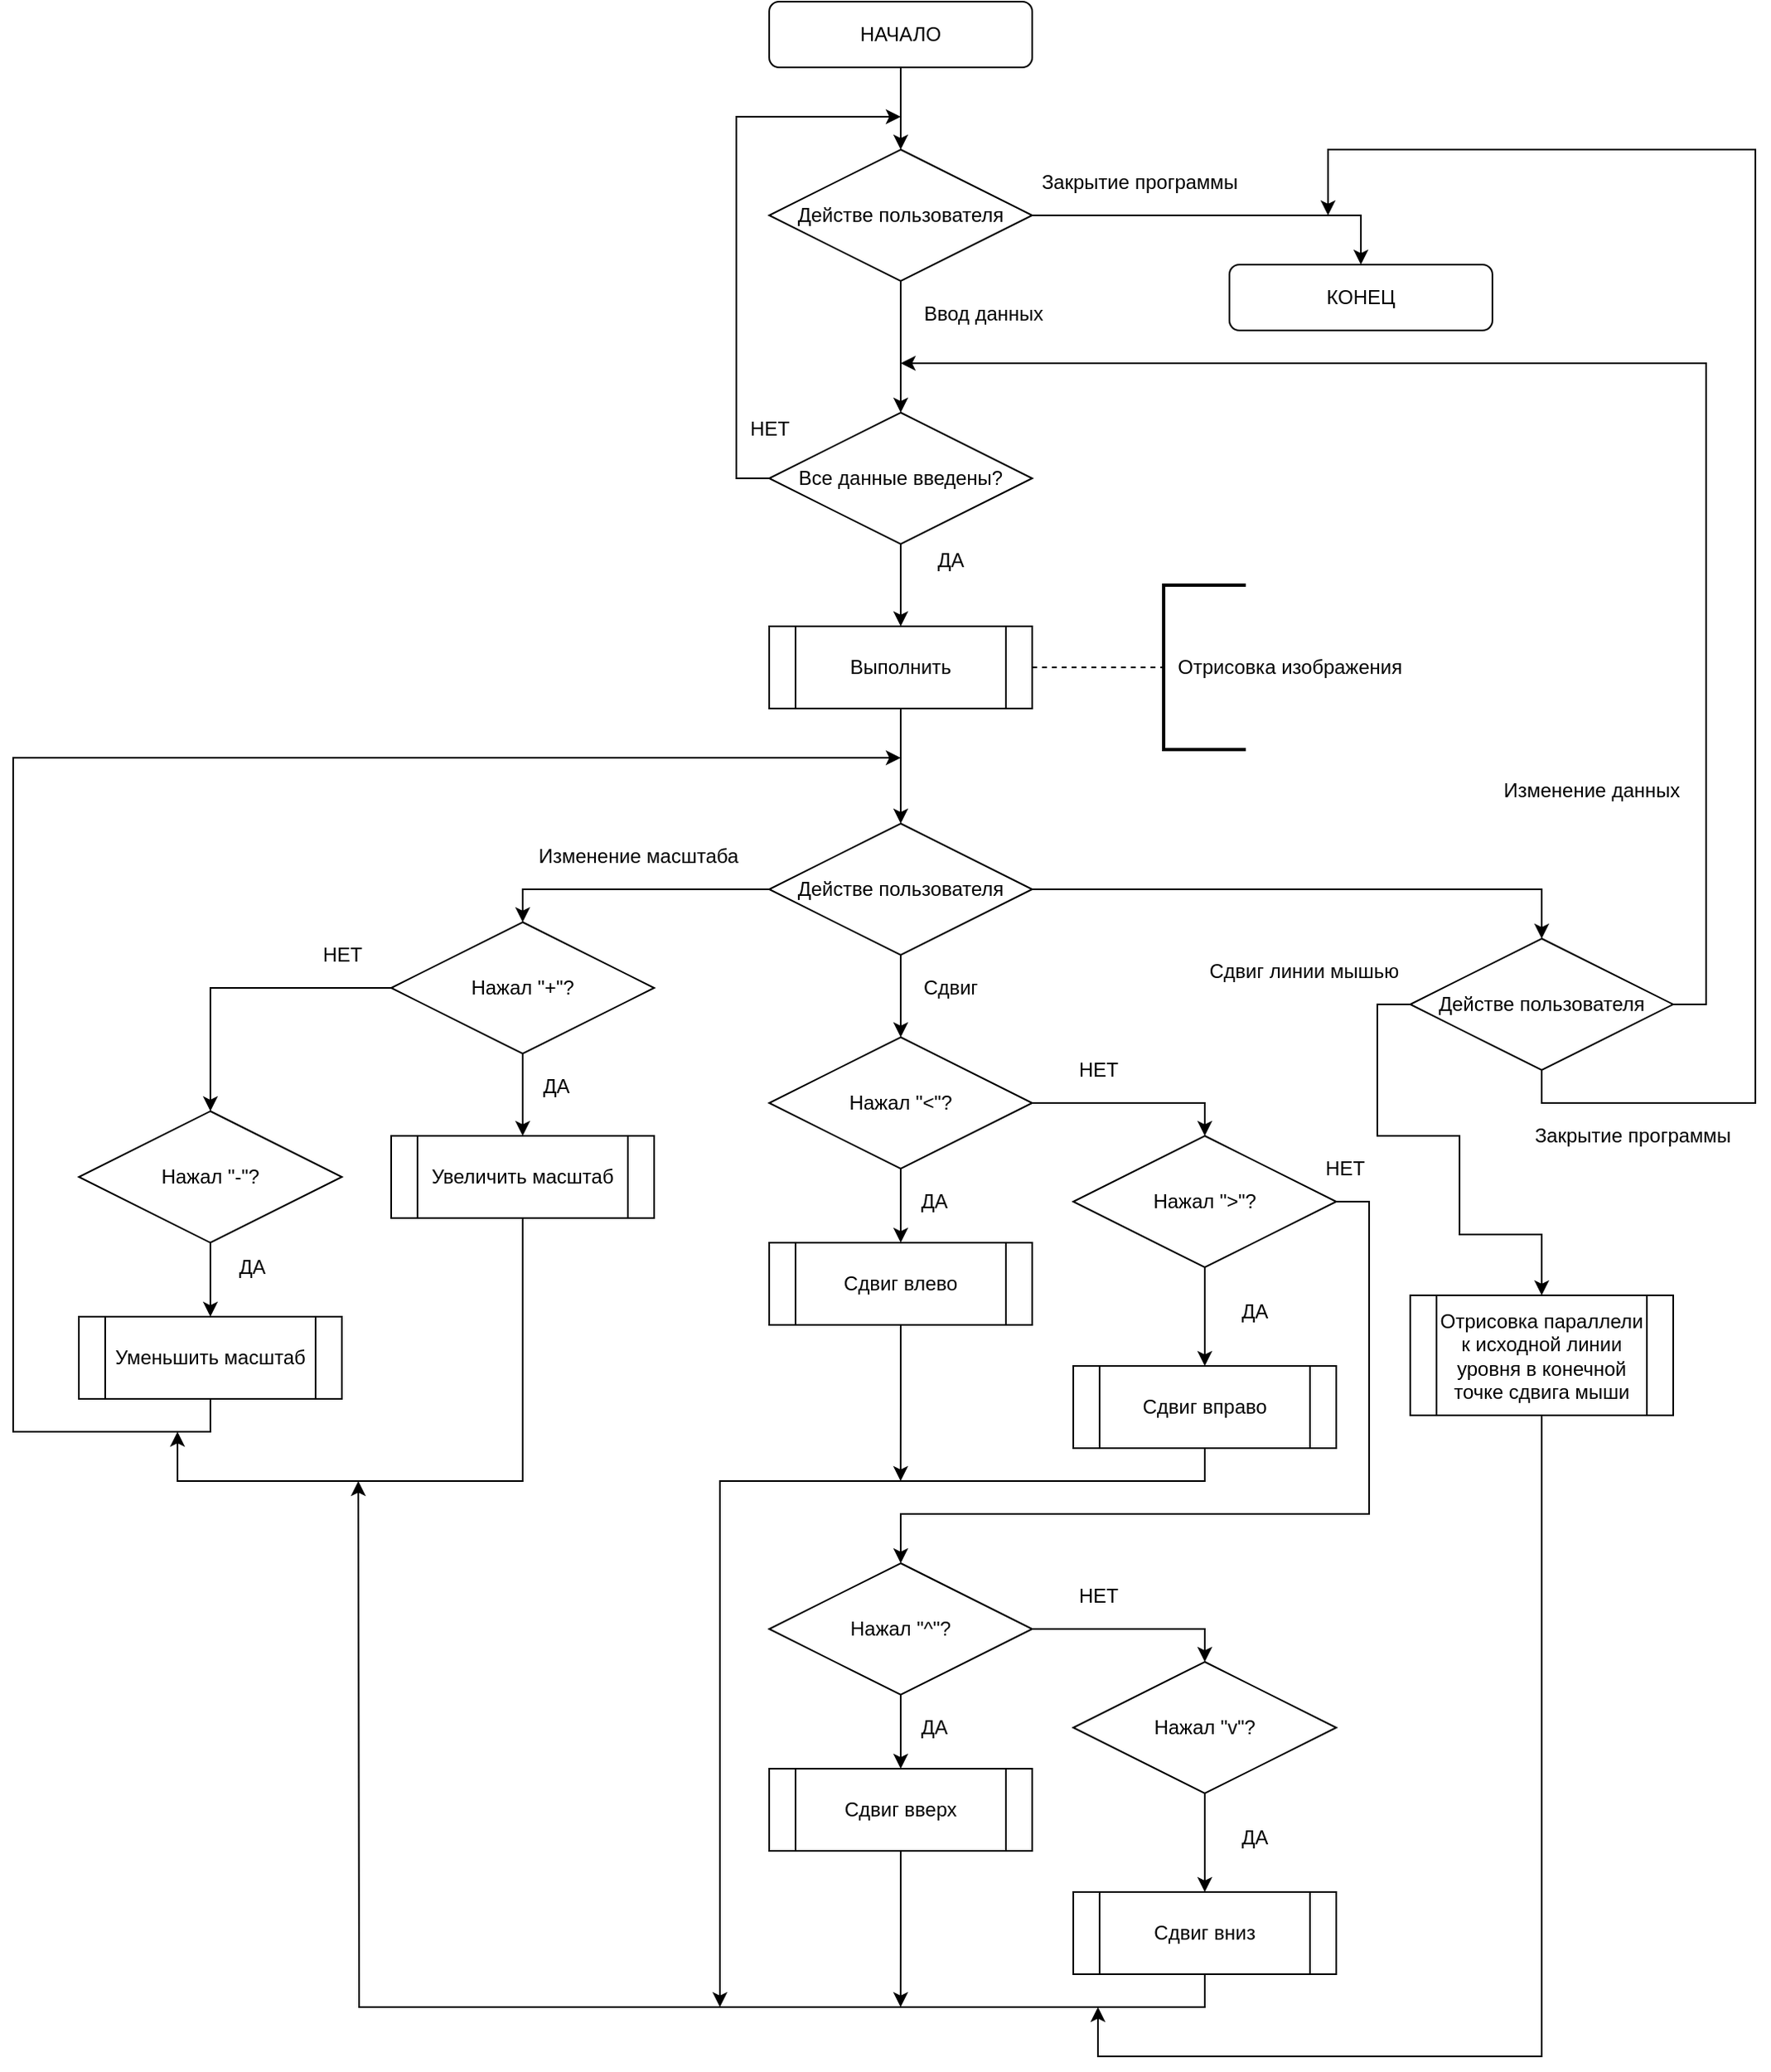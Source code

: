 <mxfile version="16.1.0" type="device"><diagram id="UJG1Zbp0447MyfNKEAgg" name="Page-1"><mxGraphModel dx="2370" dy="1270" grid="1" gridSize="10" guides="1" tooltips="1" connect="1" arrows="1" fold="1" page="1" pageScale="1" pageWidth="1169" pageHeight="1654" math="0" shadow="0"><root><mxCell id="0"/><mxCell id="1" parent="0"/><mxCell id="i6AjBX0CeWENbTDECSqz-16" style="edgeStyle=orthogonalEdgeStyle;rounded=0;orthogonalLoop=1;jettySize=auto;html=1;exitX=0.5;exitY=1;exitDx=0;exitDy=0;entryX=0.5;entryY=0;entryDx=0;entryDy=0;" edge="1" parent="1" source="i6AjBX0CeWENbTDECSqz-1" target="i6AjBX0CeWENbTDECSqz-15"><mxGeometry relative="1" as="geometry"/></mxCell><mxCell id="i6AjBX0CeWENbTDECSqz-1" value="НАЧАЛО" style="rounded=1;whiteSpace=wrap;html=1;" vertex="1" parent="1"><mxGeometry x="520" y="40" width="160" height="40" as="geometry"/></mxCell><mxCell id="i6AjBX0CeWENbTDECSqz-12" style="edgeStyle=orthogonalEdgeStyle;rounded=0;orthogonalLoop=1;jettySize=auto;html=1;exitX=0.5;exitY=1;exitDx=0;exitDy=0;entryX=0.5;entryY=0;entryDx=0;entryDy=0;" edge="1" parent="1" source="i6AjBX0CeWENbTDECSqz-15" target="i6AjBX0CeWENbTDECSqz-11"><mxGeometry relative="1" as="geometry"><mxPoint x="600" y="310" as="sourcePoint"/></mxGeometry></mxCell><mxCell id="i6AjBX0CeWENbTDECSqz-33" style="edgeStyle=orthogonalEdgeStyle;rounded=0;orthogonalLoop=1;jettySize=auto;html=1;exitX=0;exitY=0.5;exitDx=0;exitDy=0;" edge="1" parent="1" source="i6AjBX0CeWENbTDECSqz-11"><mxGeometry relative="1" as="geometry"><mxPoint x="600" y="110" as="targetPoint"/><Array as="points"><mxPoint x="500" y="330"/><mxPoint x="500" y="110"/></Array></mxGeometry></mxCell><mxCell id="i6AjBX0CeWENbTDECSqz-37" style="edgeStyle=orthogonalEdgeStyle;rounded=0;orthogonalLoop=1;jettySize=auto;html=1;exitX=0.5;exitY=1;exitDx=0;exitDy=0;entryX=0.5;entryY=0;entryDx=0;entryDy=0;" edge="1" parent="1" source="i6AjBX0CeWENbTDECSqz-11" target="i6AjBX0CeWENbTDECSqz-36"><mxGeometry relative="1" as="geometry"/></mxCell><mxCell id="i6AjBX0CeWENbTDECSqz-11" value="Все данные введены?" style="rhombus;whiteSpace=wrap;html=1;" vertex="1" parent="1"><mxGeometry x="520" y="290" width="160" height="80" as="geometry"/></mxCell><mxCell id="i6AjBX0CeWENbTDECSqz-14" value="НЕТ" style="text;html=1;align=center;verticalAlign=middle;resizable=0;points=[];autosize=1;strokeColor=none;fillColor=none;" vertex="1" parent="1"><mxGeometry x="500" y="290" width="40" height="20" as="geometry"/></mxCell><mxCell id="i6AjBX0CeWENbTDECSqz-18" style="edgeStyle=orthogonalEdgeStyle;rounded=0;orthogonalLoop=1;jettySize=auto;html=1;exitX=1;exitY=0.5;exitDx=0;exitDy=0;entryX=0.5;entryY=0;entryDx=0;entryDy=0;" edge="1" parent="1" source="i6AjBX0CeWENbTDECSqz-15" target="i6AjBX0CeWENbTDECSqz-17"><mxGeometry relative="1" as="geometry"/></mxCell><mxCell id="i6AjBX0CeWENbTDECSqz-15" value="Действе пользователя" style="rhombus;whiteSpace=wrap;html=1;" vertex="1" parent="1"><mxGeometry x="520" y="130" width="160" height="80" as="geometry"/></mxCell><mxCell id="i6AjBX0CeWENbTDECSqz-17" value="КОНЕЦ" style="rounded=1;whiteSpace=wrap;html=1;" vertex="1" parent="1"><mxGeometry x="800" y="200" width="160" height="40" as="geometry"/></mxCell><mxCell id="i6AjBX0CeWENbTDECSqz-19" value="Закрытие программы" style="text;html=1;align=center;verticalAlign=middle;resizable=0;points=[];autosize=1;strokeColor=none;fillColor=none;" vertex="1" parent="1"><mxGeometry x="680" y="140" width="130" height="20" as="geometry"/></mxCell><mxCell id="i6AjBX0CeWENbTDECSqz-22" value="Ввод данных" style="text;html=1;align=center;verticalAlign=middle;resizable=0;points=[];autosize=1;strokeColor=none;fillColor=none;" vertex="1" parent="1"><mxGeometry x="605" y="220" width="90" height="20" as="geometry"/></mxCell><mxCell id="i6AjBX0CeWENbTDECSqz-42" style="edgeStyle=orthogonalEdgeStyle;rounded=0;orthogonalLoop=1;jettySize=auto;html=1;exitX=0.5;exitY=1;exitDx=0;exitDy=0;" edge="1" parent="1" source="i6AjBX0CeWENbTDECSqz-36" target="i6AjBX0CeWENbTDECSqz-41"><mxGeometry relative="1" as="geometry"/></mxCell><mxCell id="i6AjBX0CeWENbTDECSqz-36" value="Выполнить" style="shape=process;whiteSpace=wrap;html=1;backgroundOutline=1;" vertex="1" parent="1"><mxGeometry x="520" y="420" width="160" height="50" as="geometry"/></mxCell><mxCell id="i6AjBX0CeWENbTDECSqz-38" value="ДА" style="text;html=1;align=center;verticalAlign=middle;resizable=0;points=[];autosize=1;strokeColor=none;fillColor=none;" vertex="1" parent="1"><mxGeometry x="615" y="370" width="30" height="20" as="geometry"/></mxCell><mxCell id="i6AjBX0CeWENbTDECSqz-39" value="" style="endArrow=none;dashed=1;html=1;rounded=0;exitX=1;exitY=0.5;exitDx=0;exitDy=0;" edge="1" parent="1" source="i6AjBX0CeWENbTDECSqz-36"><mxGeometry width="50" height="50" relative="1" as="geometry"><mxPoint x="720" y="470" as="sourcePoint"/><mxPoint x="760" y="445" as="targetPoint"/></mxGeometry></mxCell><mxCell id="i6AjBX0CeWENbTDECSqz-40" value="&amp;nbsp; Отрисовка изображения&amp;nbsp;" style="strokeWidth=2;html=1;shape=mxgraph.flowchart.annotation_1;align=left;pointerEvents=1;" vertex="1" parent="1"><mxGeometry x="760" y="395" width="50" height="100" as="geometry"/></mxCell><mxCell id="i6AjBX0CeWENbTDECSqz-47" style="edgeStyle=orthogonalEdgeStyle;rounded=0;orthogonalLoop=1;jettySize=auto;html=1;exitX=0;exitY=0.5;exitDx=0;exitDy=0;entryX=0.5;entryY=0;entryDx=0;entryDy=0;" edge="1" parent="1" source="i6AjBX0CeWENbTDECSqz-41" target="i6AjBX0CeWENbTDECSqz-46"><mxGeometry relative="1" as="geometry"/></mxCell><mxCell id="i6AjBX0CeWENbTDECSqz-63" style="edgeStyle=orthogonalEdgeStyle;rounded=0;orthogonalLoop=1;jettySize=auto;html=1;exitX=0.5;exitY=1;exitDx=0;exitDy=0;entryX=0.5;entryY=0;entryDx=0;entryDy=0;" edge="1" parent="1" source="i6AjBX0CeWENbTDECSqz-41" target="i6AjBX0CeWENbTDECSqz-62"><mxGeometry relative="1" as="geometry"/></mxCell><mxCell id="i6AjBX0CeWENbTDECSqz-91" style="edgeStyle=orthogonalEdgeStyle;rounded=0;orthogonalLoop=1;jettySize=auto;html=1;exitX=1;exitY=0.5;exitDx=0;exitDy=0;entryX=0.5;entryY=0;entryDx=0;entryDy=0;" edge="1" parent="1" source="i6AjBX0CeWENbTDECSqz-41" target="i6AjBX0CeWENbTDECSqz-90"><mxGeometry relative="1" as="geometry"/></mxCell><mxCell id="i6AjBX0CeWENbTDECSqz-41" value="Действе пользователя" style="rhombus;whiteSpace=wrap;html=1;" vertex="1" parent="1"><mxGeometry x="520" y="540" width="160" height="80" as="geometry"/></mxCell><mxCell id="i6AjBX0CeWENbTDECSqz-50" style="edgeStyle=orthogonalEdgeStyle;rounded=0;orthogonalLoop=1;jettySize=auto;html=1;exitX=0.5;exitY=1;exitDx=0;exitDy=0;entryX=0.5;entryY=0;entryDx=0;entryDy=0;" edge="1" parent="1" source="i6AjBX0CeWENbTDECSqz-46" target="i6AjBX0CeWENbTDECSqz-49"><mxGeometry relative="1" as="geometry"/></mxCell><mxCell id="i6AjBX0CeWENbTDECSqz-53" style="edgeStyle=orthogonalEdgeStyle;rounded=0;orthogonalLoop=1;jettySize=auto;html=1;exitX=0;exitY=0.5;exitDx=0;exitDy=0;entryX=0.5;entryY=0;entryDx=0;entryDy=0;" edge="1" parent="1" source="i6AjBX0CeWENbTDECSqz-46" target="i6AjBX0CeWENbTDECSqz-52"><mxGeometry relative="1" as="geometry"/></mxCell><mxCell id="i6AjBX0CeWENbTDECSqz-46" value="Нажал &quot;+&quot;?" style="rhombus;whiteSpace=wrap;html=1;" vertex="1" parent="1"><mxGeometry x="290" y="600" width="160" height="80" as="geometry"/></mxCell><mxCell id="i6AjBX0CeWENbTDECSqz-48" value="Изменение масштаба" style="text;html=1;align=center;verticalAlign=middle;resizable=0;points=[];autosize=1;strokeColor=none;fillColor=none;" vertex="1" parent="1"><mxGeometry x="370" y="550" width="140" height="20" as="geometry"/></mxCell><mxCell id="i6AjBX0CeWENbTDECSqz-61" style="edgeStyle=orthogonalEdgeStyle;rounded=0;orthogonalLoop=1;jettySize=auto;html=1;exitX=0.5;exitY=1;exitDx=0;exitDy=0;" edge="1" parent="1" source="i6AjBX0CeWENbTDECSqz-49"><mxGeometry relative="1" as="geometry"><mxPoint x="160" y="910" as="targetPoint"/><Array as="points"><mxPoint x="370" y="940"/><mxPoint x="160" y="940"/></Array></mxGeometry></mxCell><mxCell id="i6AjBX0CeWENbTDECSqz-49" value="Увеличить масштаб" style="shape=process;whiteSpace=wrap;html=1;backgroundOutline=1;" vertex="1" parent="1"><mxGeometry x="290" y="730" width="160" height="50" as="geometry"/></mxCell><mxCell id="i6AjBX0CeWENbTDECSqz-51" value="ДА" style="text;html=1;align=center;verticalAlign=middle;resizable=0;points=[];autosize=1;strokeColor=none;fillColor=none;" vertex="1" parent="1"><mxGeometry x="375" y="690" width="30" height="20" as="geometry"/></mxCell><mxCell id="i6AjBX0CeWENbTDECSqz-55" style="edgeStyle=orthogonalEdgeStyle;rounded=0;orthogonalLoop=1;jettySize=auto;html=1;exitX=0.5;exitY=1;exitDx=0;exitDy=0;entryX=0.5;entryY=0;entryDx=0;entryDy=0;" edge="1" parent="1" source="i6AjBX0CeWENbTDECSqz-52" target="i6AjBX0CeWENbTDECSqz-54"><mxGeometry relative="1" as="geometry"/></mxCell><mxCell id="i6AjBX0CeWENbTDECSqz-52" value="Нажал &quot;-&quot;?" style="rhombus;whiteSpace=wrap;html=1;" vertex="1" parent="1"><mxGeometry x="100" y="715" width="160" height="80" as="geometry"/></mxCell><mxCell id="i6AjBX0CeWENbTDECSqz-59" style="edgeStyle=orthogonalEdgeStyle;rounded=0;orthogonalLoop=1;jettySize=auto;html=1;exitX=0.5;exitY=1;exitDx=0;exitDy=0;" edge="1" parent="1" source="i6AjBX0CeWENbTDECSqz-54"><mxGeometry relative="1" as="geometry"><mxPoint x="600" y="500" as="targetPoint"/><Array as="points"><mxPoint x="180" y="910"/><mxPoint x="60" y="910"/><mxPoint x="60" y="500"/></Array></mxGeometry></mxCell><mxCell id="i6AjBX0CeWENbTDECSqz-54" value="Уменьшить масштаб" style="shape=process;whiteSpace=wrap;html=1;backgroundOutline=1;" vertex="1" parent="1"><mxGeometry x="100" y="840" width="160" height="50" as="geometry"/></mxCell><mxCell id="i6AjBX0CeWENbTDECSqz-58" value="ДА" style="text;html=1;align=center;verticalAlign=middle;resizable=0;points=[];autosize=1;strokeColor=none;fillColor=none;" vertex="1" parent="1"><mxGeometry x="190" y="800" width="30" height="20" as="geometry"/></mxCell><mxCell id="i6AjBX0CeWENbTDECSqz-60" value="НЕТ" style="text;html=1;align=center;verticalAlign=middle;resizable=0;points=[];autosize=1;strokeColor=none;fillColor=none;" vertex="1" parent="1"><mxGeometry x="240" y="610" width="40" height="20" as="geometry"/></mxCell><mxCell id="i6AjBX0CeWENbTDECSqz-66" style="edgeStyle=orthogonalEdgeStyle;rounded=0;orthogonalLoop=1;jettySize=auto;html=1;exitX=0.5;exitY=1;exitDx=0;exitDy=0;entryX=0.5;entryY=0;entryDx=0;entryDy=0;" edge="1" parent="1" source="i6AjBX0CeWENbTDECSqz-62" target="i6AjBX0CeWENbTDECSqz-65"><mxGeometry relative="1" as="geometry"/></mxCell><mxCell id="i6AjBX0CeWENbTDECSqz-69" style="edgeStyle=orthogonalEdgeStyle;rounded=0;orthogonalLoop=1;jettySize=auto;html=1;exitX=1;exitY=0.5;exitDx=0;exitDy=0;entryX=0.5;entryY=0;entryDx=0;entryDy=0;" edge="1" parent="1" source="i6AjBX0CeWENbTDECSqz-62" target="i6AjBX0CeWENbTDECSqz-68"><mxGeometry relative="1" as="geometry"/></mxCell><mxCell id="i6AjBX0CeWENbTDECSqz-62" value="Нажал &quot;&amp;lt;&quot;?" style="rhombus;whiteSpace=wrap;html=1;" vertex="1" parent="1"><mxGeometry x="520" y="670" width="160" height="80" as="geometry"/></mxCell><mxCell id="i6AjBX0CeWENbTDECSqz-64" value="Сдвиг" style="text;html=1;align=center;verticalAlign=middle;resizable=0;points=[];autosize=1;strokeColor=none;fillColor=none;" vertex="1" parent="1"><mxGeometry x="605" y="630" width="50" height="20" as="geometry"/></mxCell><mxCell id="i6AjBX0CeWENbTDECSqz-89" style="edgeStyle=orthogonalEdgeStyle;rounded=0;orthogonalLoop=1;jettySize=auto;html=1;exitX=0.5;exitY=1;exitDx=0;exitDy=0;" edge="1" parent="1" source="i6AjBX0CeWENbTDECSqz-65"><mxGeometry relative="1" as="geometry"><mxPoint x="599.941" y="940" as="targetPoint"/></mxGeometry></mxCell><mxCell id="i6AjBX0CeWENbTDECSqz-65" value="Cдвиг влево" style="shape=process;whiteSpace=wrap;html=1;backgroundOutline=1;" vertex="1" parent="1"><mxGeometry x="520" y="795" width="160" height="50" as="geometry"/></mxCell><mxCell id="i6AjBX0CeWENbTDECSqz-67" value="ДА" style="text;html=1;align=center;verticalAlign=middle;resizable=0;points=[];autosize=1;strokeColor=none;fillColor=none;" vertex="1" parent="1"><mxGeometry x="605" y="760" width="30" height="20" as="geometry"/></mxCell><mxCell id="i6AjBX0CeWENbTDECSqz-71" style="edgeStyle=orthogonalEdgeStyle;rounded=0;orthogonalLoop=1;jettySize=auto;html=1;exitX=0.5;exitY=1;exitDx=0;exitDy=0;entryX=0.5;entryY=0;entryDx=0;entryDy=0;" edge="1" parent="1" source="i6AjBX0CeWENbTDECSqz-68" target="i6AjBX0CeWENbTDECSqz-70"><mxGeometry relative="1" as="geometry"/></mxCell><mxCell id="i6AjBX0CeWENbTDECSqz-84" style="edgeStyle=orthogonalEdgeStyle;rounded=0;orthogonalLoop=1;jettySize=auto;html=1;exitX=1;exitY=0.5;exitDx=0;exitDy=0;entryX=0.5;entryY=0;entryDx=0;entryDy=0;" edge="1" parent="1" source="i6AjBX0CeWENbTDECSqz-68" target="i6AjBX0CeWENbTDECSqz-76"><mxGeometry relative="1" as="geometry"><Array as="points"><mxPoint x="885" y="770"/><mxPoint x="885" y="960"/><mxPoint x="600" y="960"/></Array></mxGeometry></mxCell><mxCell id="i6AjBX0CeWENbTDECSqz-68" value="Нажал &quot;&amp;gt;&quot;?" style="rhombus;whiteSpace=wrap;html=1;" vertex="1" parent="1"><mxGeometry x="705" y="730" width="160" height="80" as="geometry"/></mxCell><mxCell id="i6AjBX0CeWENbTDECSqz-88" style="edgeStyle=orthogonalEdgeStyle;rounded=0;orthogonalLoop=1;jettySize=auto;html=1;exitX=0.5;exitY=1;exitDx=0;exitDy=0;" edge="1" parent="1" source="i6AjBX0CeWENbTDECSqz-70"><mxGeometry relative="1" as="geometry"><mxPoint x="490" y="1260" as="targetPoint"/><Array as="points"><mxPoint x="785" y="940"/><mxPoint x="490" y="940"/></Array></mxGeometry></mxCell><mxCell id="i6AjBX0CeWENbTDECSqz-70" value="Cдвиг вправо" style="shape=process;whiteSpace=wrap;html=1;backgroundOutline=1;" vertex="1" parent="1"><mxGeometry x="705" y="870" width="160" height="50" as="geometry"/></mxCell><mxCell id="i6AjBX0CeWENbTDECSqz-72" value="ДА" style="text;html=1;align=center;verticalAlign=middle;resizable=0;points=[];autosize=1;strokeColor=none;fillColor=none;" vertex="1" parent="1"><mxGeometry x="800" y="827" width="30" height="20" as="geometry"/></mxCell><mxCell id="i6AjBX0CeWENbTDECSqz-73" value="НЕТ" style="text;html=1;align=center;verticalAlign=middle;resizable=0;points=[];autosize=1;strokeColor=none;fillColor=none;" vertex="1" parent="1"><mxGeometry x="700" y="680" width="40" height="20" as="geometry"/></mxCell><mxCell id="i6AjBX0CeWENbTDECSqz-74" style="edgeStyle=orthogonalEdgeStyle;rounded=0;orthogonalLoop=1;jettySize=auto;html=1;exitX=0.5;exitY=1;exitDx=0;exitDy=0;entryX=0.5;entryY=0;entryDx=0;entryDy=0;" edge="1" parent="1" source="i6AjBX0CeWENbTDECSqz-76" target="i6AjBX0CeWENbTDECSqz-77"><mxGeometry relative="1" as="geometry"/></mxCell><mxCell id="i6AjBX0CeWENbTDECSqz-75" style="edgeStyle=orthogonalEdgeStyle;rounded=0;orthogonalLoop=1;jettySize=auto;html=1;exitX=1;exitY=0.5;exitDx=0;exitDy=0;entryX=0.5;entryY=0;entryDx=0;entryDy=0;" edge="1" parent="1" source="i6AjBX0CeWENbTDECSqz-76" target="i6AjBX0CeWENbTDECSqz-80"><mxGeometry relative="1" as="geometry"/></mxCell><mxCell id="i6AjBX0CeWENbTDECSqz-76" value="Нажал &quot;^&quot;?" style="rhombus;whiteSpace=wrap;html=1;" vertex="1" parent="1"><mxGeometry x="520" y="990" width="160" height="80" as="geometry"/></mxCell><mxCell id="i6AjBX0CeWENbTDECSqz-87" style="edgeStyle=orthogonalEdgeStyle;rounded=0;orthogonalLoop=1;jettySize=auto;html=1;exitX=0.5;exitY=1;exitDx=0;exitDy=0;" edge="1" parent="1" source="i6AjBX0CeWENbTDECSqz-77"><mxGeometry relative="1" as="geometry"><mxPoint x="599.941" y="1260" as="targetPoint"/></mxGeometry></mxCell><mxCell id="i6AjBX0CeWENbTDECSqz-77" value="Cдвиг вверх" style="shape=process;whiteSpace=wrap;html=1;backgroundOutline=1;" vertex="1" parent="1"><mxGeometry x="520" y="1115" width="160" height="50" as="geometry"/></mxCell><mxCell id="i6AjBX0CeWENbTDECSqz-78" value="ДА" style="text;html=1;align=center;verticalAlign=middle;resizable=0;points=[];autosize=1;strokeColor=none;fillColor=none;" vertex="1" parent="1"><mxGeometry x="605" y="1080" width="30" height="20" as="geometry"/></mxCell><mxCell id="i6AjBX0CeWENbTDECSqz-79" style="edgeStyle=orthogonalEdgeStyle;rounded=0;orthogonalLoop=1;jettySize=auto;html=1;exitX=0.5;exitY=1;exitDx=0;exitDy=0;entryX=0.5;entryY=0;entryDx=0;entryDy=0;" edge="1" parent="1" source="i6AjBX0CeWENbTDECSqz-80" target="i6AjBX0CeWENbTDECSqz-81"><mxGeometry relative="1" as="geometry"/></mxCell><mxCell id="i6AjBX0CeWENbTDECSqz-80" value="Нажал &quot;v&quot;?" style="rhombus;whiteSpace=wrap;html=1;" vertex="1" parent="1"><mxGeometry x="705" y="1050" width="160" height="80" as="geometry"/></mxCell><mxCell id="i6AjBX0CeWENbTDECSqz-86" style="edgeStyle=orthogonalEdgeStyle;rounded=0;orthogonalLoop=1;jettySize=auto;html=1;exitX=0.5;exitY=1;exitDx=0;exitDy=0;" edge="1" parent="1" source="i6AjBX0CeWENbTDECSqz-81"><mxGeometry relative="1" as="geometry"><mxPoint x="270" y="940" as="targetPoint"/></mxGeometry></mxCell><mxCell id="i6AjBX0CeWENbTDECSqz-81" value="Cдвиг вниз" style="shape=process;whiteSpace=wrap;html=1;backgroundOutline=1;" vertex="1" parent="1"><mxGeometry x="705" y="1190" width="160" height="50" as="geometry"/></mxCell><mxCell id="i6AjBX0CeWENbTDECSqz-82" value="ДА" style="text;html=1;align=center;verticalAlign=middle;resizable=0;points=[];autosize=1;strokeColor=none;fillColor=none;" vertex="1" parent="1"><mxGeometry x="800" y="1147" width="30" height="20" as="geometry"/></mxCell><mxCell id="i6AjBX0CeWENbTDECSqz-83" value="НЕТ" style="text;html=1;align=center;verticalAlign=middle;resizable=0;points=[];autosize=1;strokeColor=none;fillColor=none;" vertex="1" parent="1"><mxGeometry x="700" y="1000" width="40" height="20" as="geometry"/></mxCell><mxCell id="i6AjBX0CeWENbTDECSqz-85" value="НЕТ" style="text;html=1;align=center;verticalAlign=middle;resizable=0;points=[];autosize=1;strokeColor=none;fillColor=none;" vertex="1" parent="1"><mxGeometry x="850" y="740" width="40" height="20" as="geometry"/></mxCell><mxCell id="i6AjBX0CeWENbTDECSqz-92" style="edgeStyle=orthogonalEdgeStyle;rounded=0;orthogonalLoop=1;jettySize=auto;html=1;exitX=1;exitY=0.5;exitDx=0;exitDy=0;" edge="1" parent="1" source="i6AjBX0CeWENbTDECSqz-90"><mxGeometry relative="1" as="geometry"><mxPoint x="600" y="260" as="targetPoint"/><Array as="points"><mxPoint x="1090" y="650"/><mxPoint x="1090" y="260"/></Array></mxGeometry></mxCell><mxCell id="i6AjBX0CeWENbTDECSqz-94" style="edgeStyle=orthogonalEdgeStyle;rounded=0;orthogonalLoop=1;jettySize=auto;html=1;exitX=0.5;exitY=1;exitDx=0;exitDy=0;" edge="1" parent="1" source="i6AjBX0CeWENbTDECSqz-90"><mxGeometry relative="1" as="geometry"><mxPoint x="860.0" y="170" as="targetPoint"/><Array as="points"><mxPoint x="990" y="710"/><mxPoint x="1120" y="710"/><mxPoint x="1120" y="130"/><mxPoint x="860" y="130"/></Array></mxGeometry></mxCell><mxCell id="i6AjBX0CeWENbTDECSqz-97" style="edgeStyle=orthogonalEdgeStyle;rounded=0;orthogonalLoop=1;jettySize=auto;html=1;exitX=0;exitY=0.5;exitDx=0;exitDy=0;entryX=0.5;entryY=0;entryDx=0;entryDy=0;" edge="1" parent="1" source="i6AjBX0CeWENbTDECSqz-90" target="i6AjBX0CeWENbTDECSqz-100"><mxGeometry relative="1" as="geometry"><mxPoint x="990.0" y="810" as="targetPoint"/><Array as="points"><mxPoint x="890" y="650"/><mxPoint x="890" y="730"/><mxPoint x="940" y="730"/><mxPoint x="940" y="790"/><mxPoint x="990" y="790"/></Array></mxGeometry></mxCell><mxCell id="i6AjBX0CeWENbTDECSqz-90" value="Действе пользователя" style="rhombus;whiteSpace=wrap;html=1;" vertex="1" parent="1"><mxGeometry x="910" y="610" width="160" height="80" as="geometry"/></mxCell><mxCell id="i6AjBX0CeWENbTDECSqz-93" value="Изменение данных" style="text;html=1;align=center;verticalAlign=middle;resizable=0;points=[];autosize=1;strokeColor=none;fillColor=none;" vertex="1" parent="1"><mxGeometry x="960" y="510" width="120" height="20" as="geometry"/></mxCell><mxCell id="i6AjBX0CeWENbTDECSqz-95" value="Закрытие программы" style="text;html=1;align=center;verticalAlign=middle;resizable=0;points=[];autosize=1;strokeColor=none;fillColor=none;" vertex="1" parent="1"><mxGeometry x="980" y="720" width="130" height="20" as="geometry"/></mxCell><mxCell id="i6AjBX0CeWENbTDECSqz-98" value="Сдвиг линии мышью" style="text;html=1;align=center;verticalAlign=middle;resizable=0;points=[];autosize=1;strokeColor=none;fillColor=none;" vertex="1" parent="1"><mxGeometry x="780" y="620" width="130" height="20" as="geometry"/></mxCell><mxCell id="i6AjBX0CeWENbTDECSqz-101" style="edgeStyle=orthogonalEdgeStyle;rounded=0;orthogonalLoop=1;jettySize=auto;html=1;exitX=0.5;exitY=1;exitDx=0;exitDy=0;" edge="1" parent="1" source="i6AjBX0CeWENbTDECSqz-100"><mxGeometry relative="1" as="geometry"><mxPoint x="720" y="1260" as="targetPoint"/><Array as="points"><mxPoint x="990" y="1290"/><mxPoint x="720" y="1290"/></Array></mxGeometry></mxCell><mxCell id="i6AjBX0CeWENbTDECSqz-100" value="Отрисовка параллели к исходной линии уровня в конечной точке сдвига мыши" style="shape=process;whiteSpace=wrap;html=1;backgroundOutline=1;" vertex="1" parent="1"><mxGeometry x="910" y="827" width="160" height="73" as="geometry"/></mxCell></root></mxGraphModel></diagram></mxfile>